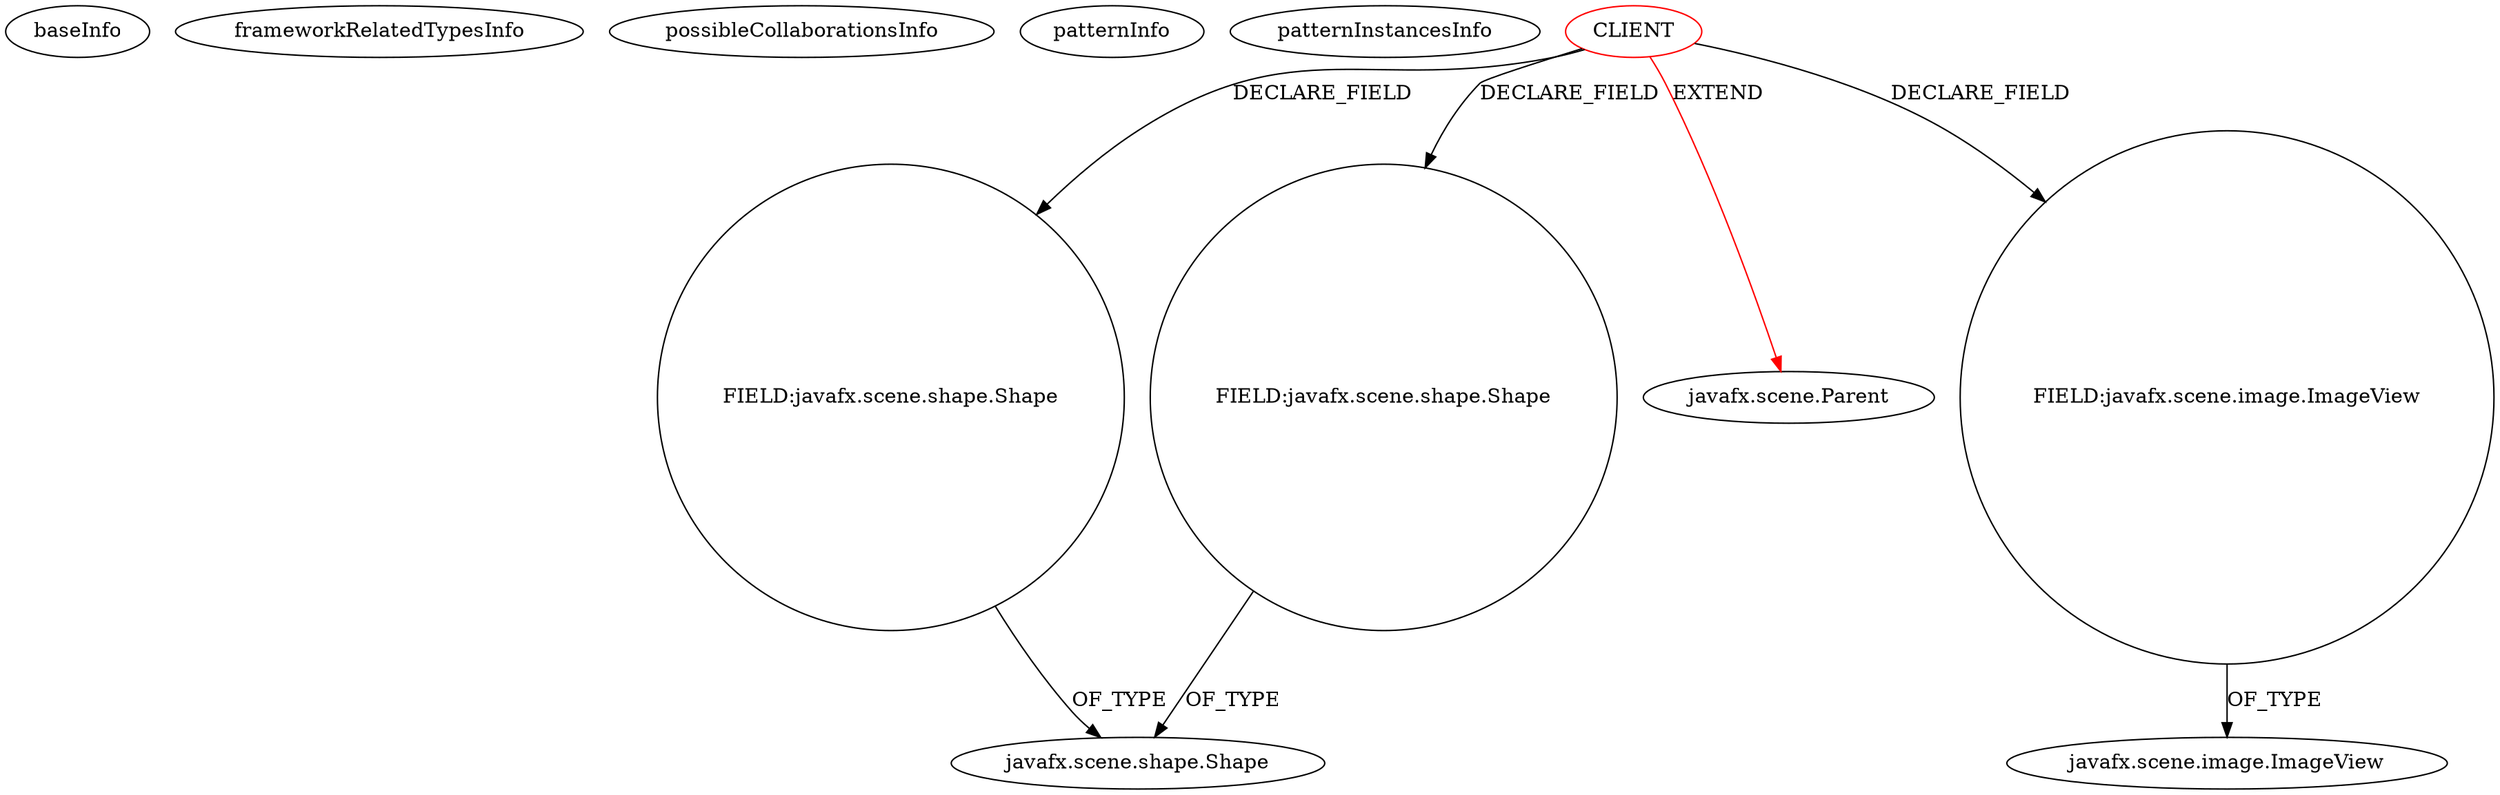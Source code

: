 digraph {
baseInfo[graphId=3879,category="pattern",isAnonymous=false,possibleRelation=false]
frameworkRelatedTypesInfo[0="javafx.scene.Parent"]
possibleCollaborationsInfo[]
patternInfo[frequency=2.0,patternRootClient=0]
patternInstancesInfo[0="AlexTape-SlidingPuzzleFX~/AlexTape-SlidingPuzzleFX/SlidingPuzzleFX-master/src/de/alextape/slidingpuzzle/SlidingPuzzlePiece.java~SlidingPuzzlePiece~111",1="youseke-digitalclock~/youseke-digitalclock/digitalclock-master/src/puzzlewithtimer/model/Piece.java~Piece~4896"]
4[label="FIELD:javafx.scene.shape.Shape",vertexType="FIELD_DECLARATION",isFrameworkType=false,shape=circle]
5[label="javafx.scene.shape.Shape",vertexType="FRAMEWORK_CLASS_TYPE",isFrameworkType=false]
0[label="CLIENT",vertexType="ROOT_CLIENT_CLASS_DECLARATION",isFrameworkType=false,color=red]
2[label="FIELD:javafx.scene.image.ImageView",vertexType="FIELD_DECLARATION",isFrameworkType=false,shape=circle]
3[label="javafx.scene.image.ImageView",vertexType="FRAMEWORK_CLASS_TYPE",isFrameworkType=false]
1[label="javafx.scene.Parent",vertexType="FRAMEWORK_CLASS_TYPE",isFrameworkType=false]
6[label="FIELD:javafx.scene.shape.Shape",vertexType="FIELD_DECLARATION",isFrameworkType=false,shape=circle]
4->5[label="OF_TYPE"]
0->1[label="EXTEND",color=red]
0->6[label="DECLARE_FIELD"]
0->2[label="DECLARE_FIELD"]
0->4[label="DECLARE_FIELD"]
6->5[label="OF_TYPE"]
2->3[label="OF_TYPE"]
}
